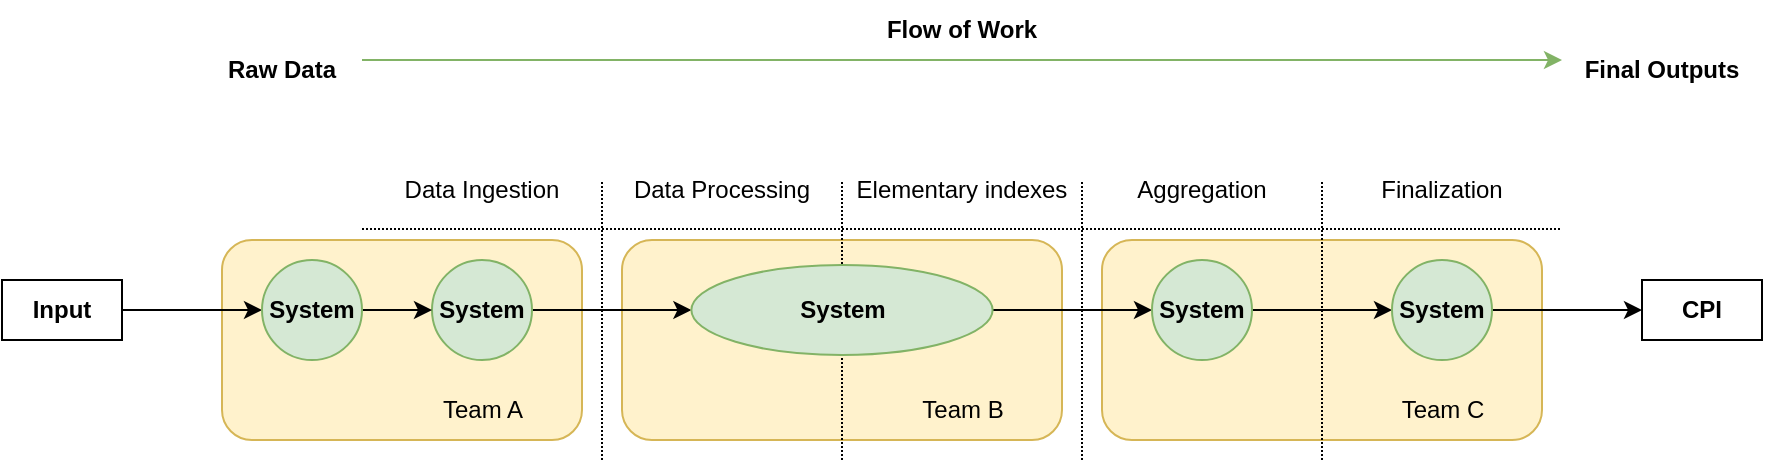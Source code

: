 <mxfile version="24.8.3">
  <diagram name="Page-1" id="XbZiqxnuOPk8UY7A78Z1">
    <mxGraphModel dx="2076" dy="1118" grid="1" gridSize="10" guides="1" tooltips="1" connect="1" arrows="1" fold="1" page="1" pageScale="1" pageWidth="850" pageHeight="1100" math="0" shadow="0">
      <root>
        <mxCell id="0" />
        <mxCell id="1" parent="0" />
        <mxCell id="IACA-NkdxXSS0XeJKZAz-35" value="" style="rounded=1;whiteSpace=wrap;html=1;fillColor=#fff2cc;strokeColor=#d6b656;" parent="1" vertex="1">
          <mxGeometry x="450" y="130" width="220" height="100" as="geometry" />
        </mxCell>
        <mxCell id="IACA-NkdxXSS0XeJKZAz-33" value="" style="rounded=1;whiteSpace=wrap;html=1;fillColor=#fff2cc;strokeColor=#d6b656;" parent="1" vertex="1">
          <mxGeometry x="210" y="130" width="220" height="100" as="geometry" />
        </mxCell>
        <mxCell id="IACA-NkdxXSS0XeJKZAz-31" value="" style="rounded=1;whiteSpace=wrap;html=1;fillColor=#fff2cc;strokeColor=#d6b656;" parent="1" vertex="1">
          <mxGeometry x="10" y="130" width="180" height="100" as="geometry" />
        </mxCell>
        <mxCell id="IACA-NkdxXSS0XeJKZAz-1" value="" style="endArrow=none;html=1;rounded=0;strokeWidth=1;dashed=1;dashPattern=1 1;" parent="1" edge="1">
          <mxGeometry width="50" height="50" relative="1" as="geometry">
            <mxPoint x="80" y="124.5" as="sourcePoint" />
            <mxPoint x="680" y="124.5" as="targetPoint" />
          </mxGeometry>
        </mxCell>
        <mxCell id="IACA-NkdxXSS0XeJKZAz-2" value="" style="endArrow=none;html=1;rounded=0;dashed=1;dashPattern=1 1;" parent="1" edge="1">
          <mxGeometry width="50" height="50" relative="1" as="geometry">
            <mxPoint x="200" y="240" as="sourcePoint" />
            <mxPoint x="200" y="100" as="targetPoint" />
          </mxGeometry>
        </mxCell>
        <mxCell id="IACA-NkdxXSS0XeJKZAz-3" value="" style="endArrow=none;html=1;rounded=0;dashed=1;dashPattern=1 1;" parent="1" edge="1">
          <mxGeometry width="50" height="50" relative="1" as="geometry">
            <mxPoint x="320" y="240" as="sourcePoint" />
            <mxPoint x="320" y="100" as="targetPoint" />
          </mxGeometry>
        </mxCell>
        <mxCell id="IACA-NkdxXSS0XeJKZAz-4" value="" style="endArrow=none;html=1;rounded=0;dashed=1;dashPattern=1 1;" parent="1" edge="1">
          <mxGeometry width="50" height="50" relative="1" as="geometry">
            <mxPoint x="440" y="240" as="sourcePoint" />
            <mxPoint x="440" y="100" as="targetPoint" />
          </mxGeometry>
        </mxCell>
        <mxCell id="IACA-NkdxXSS0XeJKZAz-7" value="" style="endArrow=classic;html=1;rounded=0;fillColor=#d5e8d4;strokeColor=#82b366;" parent="1" edge="1">
          <mxGeometry width="50" height="50" relative="1" as="geometry">
            <mxPoint x="80" y="40" as="sourcePoint" />
            <mxPoint x="680" y="40" as="targetPoint" />
          </mxGeometry>
        </mxCell>
        <mxCell id="IACA-NkdxXSS0XeJKZAz-8" value="Flow of Work" style="text;html=1;align=center;verticalAlign=middle;whiteSpace=wrap;rounded=0;fontStyle=1" parent="1" vertex="1">
          <mxGeometry x="340" y="10" width="80" height="30" as="geometry" />
        </mxCell>
        <mxCell id="IACA-NkdxXSS0XeJKZAz-9" value="&lt;b&gt;Raw Data&lt;/b&gt;" style="text;html=1;align=center;verticalAlign=middle;whiteSpace=wrap;rounded=0;" parent="1" vertex="1">
          <mxGeometry x="10" y="30" width="60" height="30" as="geometry" />
        </mxCell>
        <mxCell id="IACA-NkdxXSS0XeJKZAz-10" value="&lt;b&gt;Final Outputs&lt;/b&gt;" style="text;html=1;align=center;verticalAlign=middle;whiteSpace=wrap;rounded=0;" parent="1" vertex="1">
          <mxGeometry x="690" y="30" width="80" height="30" as="geometry" />
        </mxCell>
        <mxCell id="IACA-NkdxXSS0XeJKZAz-11" value="Data Ingestion" style="text;html=1;align=center;verticalAlign=middle;whiteSpace=wrap;rounded=0;" parent="1" vertex="1">
          <mxGeometry x="80" y="90" width="120" height="30" as="geometry" />
        </mxCell>
        <mxCell id="IACA-NkdxXSS0XeJKZAz-12" value="Data Processing" style="text;html=1;align=center;verticalAlign=middle;whiteSpace=wrap;rounded=0;" parent="1" vertex="1">
          <mxGeometry x="200" y="90" width="120" height="30" as="geometry" />
        </mxCell>
        <mxCell id="IACA-NkdxXSS0XeJKZAz-13" value="Elementary indexes" style="text;html=1;align=center;verticalAlign=middle;whiteSpace=wrap;rounded=0;" parent="1" vertex="1">
          <mxGeometry x="320" y="84.5" width="120" height="40" as="geometry" />
        </mxCell>
        <mxCell id="IACA-NkdxXSS0XeJKZAz-15" value="" style="endArrow=none;html=1;rounded=0;dashed=1;dashPattern=1 1;" parent="1" edge="1">
          <mxGeometry width="50" height="50" relative="1" as="geometry">
            <mxPoint x="560" y="240" as="sourcePoint" />
            <mxPoint x="560" y="100" as="targetPoint" />
          </mxGeometry>
        </mxCell>
        <mxCell id="IACA-NkdxXSS0XeJKZAz-16" value="Aggregation" style="text;html=1;align=center;verticalAlign=middle;whiteSpace=wrap;rounded=0;" parent="1" vertex="1">
          <mxGeometry x="440" y="90" width="120" height="30" as="geometry" />
        </mxCell>
        <mxCell id="IACA-NkdxXSS0XeJKZAz-17" value="Finalization" style="text;html=1;align=center;verticalAlign=middle;whiteSpace=wrap;rounded=0;" parent="1" vertex="1">
          <mxGeometry x="560" y="90" width="120" height="30" as="geometry" />
        </mxCell>
        <mxCell id="IACA-NkdxXSS0XeJKZAz-38" style="edgeStyle=orthogonalEdgeStyle;rounded=0;orthogonalLoop=1;jettySize=auto;html=1;exitX=1;exitY=0.5;exitDx=0;exitDy=0;entryX=0;entryY=0.5;entryDx=0;entryDy=0;" parent="1" source="IACA-NkdxXSS0XeJKZAz-18" target="IACA-NkdxXSS0XeJKZAz-37" edge="1">
          <mxGeometry relative="1" as="geometry" />
        </mxCell>
        <mxCell id="IACA-NkdxXSS0XeJKZAz-18" value="&lt;b&gt;System&lt;/b&gt;" style="ellipse;whiteSpace=wrap;html=1;aspect=fixed;fillColor=#d5e8d4;strokeColor=#82b366;" parent="1" vertex="1">
          <mxGeometry x="115" y="140" width="50" height="50" as="geometry" />
        </mxCell>
        <mxCell id="IACA-NkdxXSS0XeJKZAz-21" style="edgeStyle=orthogonalEdgeStyle;rounded=0;orthogonalLoop=1;jettySize=auto;html=1;" parent="1" source="IACA-NkdxXSS0XeJKZAz-39" target="IACA-NkdxXSS0XeJKZAz-18" edge="1">
          <mxGeometry relative="1" as="geometry" />
        </mxCell>
        <mxCell id="IACA-NkdxXSS0XeJKZAz-20" value="&lt;b&gt;Input&lt;/b&gt;" style="text;html=1;align=center;verticalAlign=middle;whiteSpace=wrap;rounded=0;strokeColor=default;" parent="1" vertex="1">
          <mxGeometry x="-100" y="150" width="60" height="30" as="geometry" />
        </mxCell>
        <mxCell id="IACA-NkdxXSS0XeJKZAz-27" style="edgeStyle=orthogonalEdgeStyle;rounded=0;orthogonalLoop=1;jettySize=auto;html=1;exitX=1;exitY=0.5;exitDx=0;exitDy=0;" parent="1" source="IACA-NkdxXSS0XeJKZAz-37" target="IACA-NkdxXSS0XeJKZAz-25" edge="1">
          <mxGeometry relative="1" as="geometry">
            <mxPoint x="405" y="165" as="sourcePoint" />
          </mxGeometry>
        </mxCell>
        <mxCell id="IACA-NkdxXSS0XeJKZAz-28" style="edgeStyle=orthogonalEdgeStyle;rounded=0;orthogonalLoop=1;jettySize=auto;html=1;" parent="1" source="IACA-NkdxXSS0XeJKZAz-25" target="IACA-NkdxXSS0XeJKZAz-26" edge="1">
          <mxGeometry relative="1" as="geometry" />
        </mxCell>
        <mxCell id="IACA-NkdxXSS0XeJKZAz-25" value="&lt;b&gt;System&lt;/b&gt;" style="ellipse;whiteSpace=wrap;html=1;aspect=fixed;fillColor=#d5e8d4;strokeColor=#82b366;" parent="1" vertex="1">
          <mxGeometry x="475" y="140" width="50" height="50" as="geometry" />
        </mxCell>
        <mxCell id="IACA-NkdxXSS0XeJKZAz-30" style="edgeStyle=orthogonalEdgeStyle;rounded=0;orthogonalLoop=1;jettySize=auto;html=1;entryX=0;entryY=0.5;entryDx=0;entryDy=0;" parent="1" source="IACA-NkdxXSS0XeJKZAz-26" target="IACA-NkdxXSS0XeJKZAz-29" edge="1">
          <mxGeometry relative="1" as="geometry" />
        </mxCell>
        <mxCell id="IACA-NkdxXSS0XeJKZAz-26" value="&lt;b&gt;System&lt;/b&gt;" style="ellipse;whiteSpace=wrap;html=1;aspect=fixed;fillColor=#d5e8d4;strokeColor=#82b366;" parent="1" vertex="1">
          <mxGeometry x="595" y="140" width="50" height="50" as="geometry" />
        </mxCell>
        <mxCell id="IACA-NkdxXSS0XeJKZAz-29" value="&lt;b&gt;CPI&lt;/b&gt;" style="text;html=1;align=center;verticalAlign=middle;whiteSpace=wrap;rounded=0;strokeColor=default;" parent="1" vertex="1">
          <mxGeometry x="720" y="150" width="60" height="30" as="geometry" />
        </mxCell>
        <mxCell id="IACA-NkdxXSS0XeJKZAz-32" value="Team A" style="text;html=1;align=center;verticalAlign=middle;whiteSpace=wrap;rounded=0;" parent="1" vertex="1">
          <mxGeometry x="97.5" y="200" width="85" height="30" as="geometry" />
        </mxCell>
        <mxCell id="IACA-NkdxXSS0XeJKZAz-34" value="Team B" style="text;html=1;align=center;verticalAlign=middle;whiteSpace=wrap;rounded=0;" parent="1" vertex="1">
          <mxGeometry x="337.5" y="200" width="85" height="30" as="geometry" />
        </mxCell>
        <mxCell id="IACA-NkdxXSS0XeJKZAz-36" value="Team C" style="text;html=1;align=center;verticalAlign=middle;whiteSpace=wrap;rounded=0;" parent="1" vertex="1">
          <mxGeometry x="577.5" y="200" width="85" height="30" as="geometry" />
        </mxCell>
        <mxCell id="IACA-NkdxXSS0XeJKZAz-37" value="&lt;b&gt;System&lt;/b&gt;" style="ellipse;whiteSpace=wrap;html=1;fillColor=#d5e8d4;strokeColor=#82b366;" parent="1" vertex="1">
          <mxGeometry x="244.69" y="142.5" width="150.62" height="45" as="geometry" />
        </mxCell>
        <mxCell id="IACA-NkdxXSS0XeJKZAz-40" value="" style="edgeStyle=orthogonalEdgeStyle;rounded=0;orthogonalLoop=1;jettySize=auto;html=1;" parent="1" source="IACA-NkdxXSS0XeJKZAz-20" target="IACA-NkdxXSS0XeJKZAz-39" edge="1">
          <mxGeometry relative="1" as="geometry">
            <mxPoint x="-40" y="165" as="sourcePoint" />
            <mxPoint x="115" y="165" as="targetPoint" />
          </mxGeometry>
        </mxCell>
        <mxCell id="IACA-NkdxXSS0XeJKZAz-39" value="&lt;b&gt;System&lt;/b&gt;" style="ellipse;whiteSpace=wrap;html=1;aspect=fixed;fillColor=#d5e8d4;strokeColor=#82b366;" parent="1" vertex="1">
          <mxGeometry x="30" y="140" width="50" height="50" as="geometry" />
        </mxCell>
      </root>
    </mxGraphModel>
  </diagram>
</mxfile>
